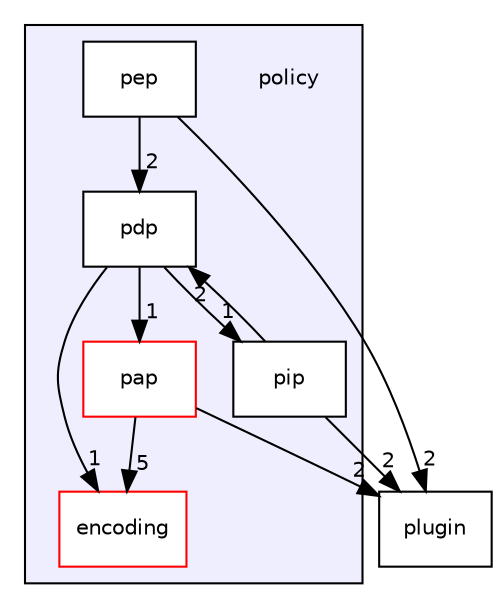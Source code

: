 digraph "policy" {
  compound=true
  node [ fontsize="10", fontname="Helvetica"];
  edge [ labelfontsize="10", labelfontname="Helvetica"];
  subgraph clusterdir_eb07bcf3f6bbebad6f759869cfa1383b {
    graph [ bgcolor="#eeeeff", pencolor="black", label="" URL="dir_eb07bcf3f6bbebad6f759869cfa1383b.html"];
    dir_eb07bcf3f6bbebad6f759869cfa1383b [shape=plaintext label="policy"];
    dir_610a2b56a275b26200d5acaaa4c9d913 [shape=box label="encoding" color="red" fillcolor="white" style="filled" URL="dir_610a2b56a275b26200d5acaaa4c9d913.html"];
    dir_7dd55868d3a32549fc22ba06774a2c51 [shape=box label="pap" color="red" fillcolor="white" style="filled" URL="dir_7dd55868d3a32549fc22ba06774a2c51.html"];
    dir_f3302dca49b2645dacdf3609af9e459f [shape=box label="pdp" color="black" fillcolor="white" style="filled" URL="dir_f3302dca49b2645dacdf3609af9e459f.html"];
    dir_f1d96456fbff7fc218aa2569d0511cbe [shape=box label="pep" color="black" fillcolor="white" style="filled" URL="dir_f1d96456fbff7fc218aa2569d0511cbe.html"];
    dir_cf79399dda2cccfa5591927c5f79cecd [shape=box label="pip" color="black" fillcolor="white" style="filled" URL="dir_cf79399dda2cccfa5591927c5f79cecd.html"];
  }
  dir_b4c3aec6cd8f28418150dce663061cfa [shape=box label="plugin" URL="dir_b4c3aec6cd8f28418150dce663061cfa.html"];
  dir_7dd55868d3a32549fc22ba06774a2c51->dir_610a2b56a275b26200d5acaaa4c9d913 [headlabel="5", labeldistance=1.5 headhref="dir_000010_000007.html"];
  dir_7dd55868d3a32549fc22ba06774a2c51->dir_b4c3aec6cd8f28418150dce663061cfa [headlabel="2", labeldistance=1.5 headhref="dir_000010_000005.html"];
  dir_cf79399dda2cccfa5591927c5f79cecd->dir_f3302dca49b2645dacdf3609af9e459f [headlabel="2", labeldistance=1.5 headhref="dir_000016_000014.html"];
  dir_cf79399dda2cccfa5591927c5f79cecd->dir_b4c3aec6cd8f28418150dce663061cfa [headlabel="2", labeldistance=1.5 headhref="dir_000016_000005.html"];
  dir_f1d96456fbff7fc218aa2569d0511cbe->dir_f3302dca49b2645dacdf3609af9e459f [headlabel="2", labeldistance=1.5 headhref="dir_000015_000014.html"];
  dir_f1d96456fbff7fc218aa2569d0511cbe->dir_b4c3aec6cd8f28418150dce663061cfa [headlabel="2", labeldistance=1.5 headhref="dir_000015_000005.html"];
  dir_f3302dca49b2645dacdf3609af9e459f->dir_7dd55868d3a32549fc22ba06774a2c51 [headlabel="1", labeldistance=1.5 headhref="dir_000014_000010.html"];
  dir_f3302dca49b2645dacdf3609af9e459f->dir_cf79399dda2cccfa5591927c5f79cecd [headlabel="1", labeldistance=1.5 headhref="dir_000014_000016.html"];
  dir_f3302dca49b2645dacdf3609af9e459f->dir_610a2b56a275b26200d5acaaa4c9d913 [headlabel="1", labeldistance=1.5 headhref="dir_000014_000007.html"];
}

